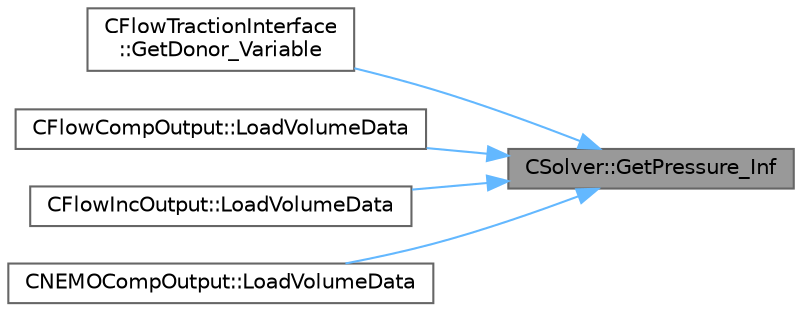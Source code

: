 digraph "CSolver::GetPressure_Inf"
{
 // LATEX_PDF_SIZE
  bgcolor="transparent";
  edge [fontname=Helvetica,fontsize=10,labelfontname=Helvetica,labelfontsize=10];
  node [fontname=Helvetica,fontsize=10,shape=box,height=0.2,width=0.4];
  rankdir="RL";
  Node1 [id="Node000001",label="CSolver::GetPressure_Inf",height=0.2,width=0.4,color="gray40", fillcolor="grey60", style="filled", fontcolor="black",tooltip="A virtual member."];
  Node1 -> Node2 [id="edge1_Node000001_Node000002",dir="back",color="steelblue1",style="solid",tooltip=" "];
  Node2 [id="Node000002",label="CFlowTractionInterface\l::GetDonor_Variable",height=0.2,width=0.4,color="grey40", fillcolor="white", style="filled",URL="$classCFlowTractionInterface.html#a1f7d1f6c5d9f3111ecc417422565c90d",tooltip="Retrieve the variable that will be sent from donor mesh to target mesh."];
  Node1 -> Node3 [id="edge2_Node000001_Node000003",dir="back",color="steelblue1",style="solid",tooltip=" "];
  Node3 [id="Node000003",label="CFlowCompOutput::LoadVolumeData",height=0.2,width=0.4,color="grey40", fillcolor="white", style="filled",URL="$classCFlowCompOutput.html#a4dbb2657e6ea72800af13ddf08789276",tooltip="Set the values of the volume output fields for a point."];
  Node1 -> Node4 [id="edge3_Node000001_Node000004",dir="back",color="steelblue1",style="solid",tooltip=" "];
  Node4 [id="Node000004",label="CFlowIncOutput::LoadVolumeData",height=0.2,width=0.4,color="grey40", fillcolor="white", style="filled",URL="$classCFlowIncOutput.html#a72e2584bbcbcf7e3a94dae5344953f08",tooltip="Set the values of the volume output fields for a point."];
  Node1 -> Node5 [id="edge4_Node000001_Node000005",dir="back",color="steelblue1",style="solid",tooltip=" "];
  Node5 [id="Node000005",label="CNEMOCompOutput::LoadVolumeData",height=0.2,width=0.4,color="grey40", fillcolor="white", style="filled",URL="$classCNEMOCompOutput.html#a89eba9a2ef60d470409b605e9a06140b",tooltip="Set the values of the volume output fields for a point."];
}
